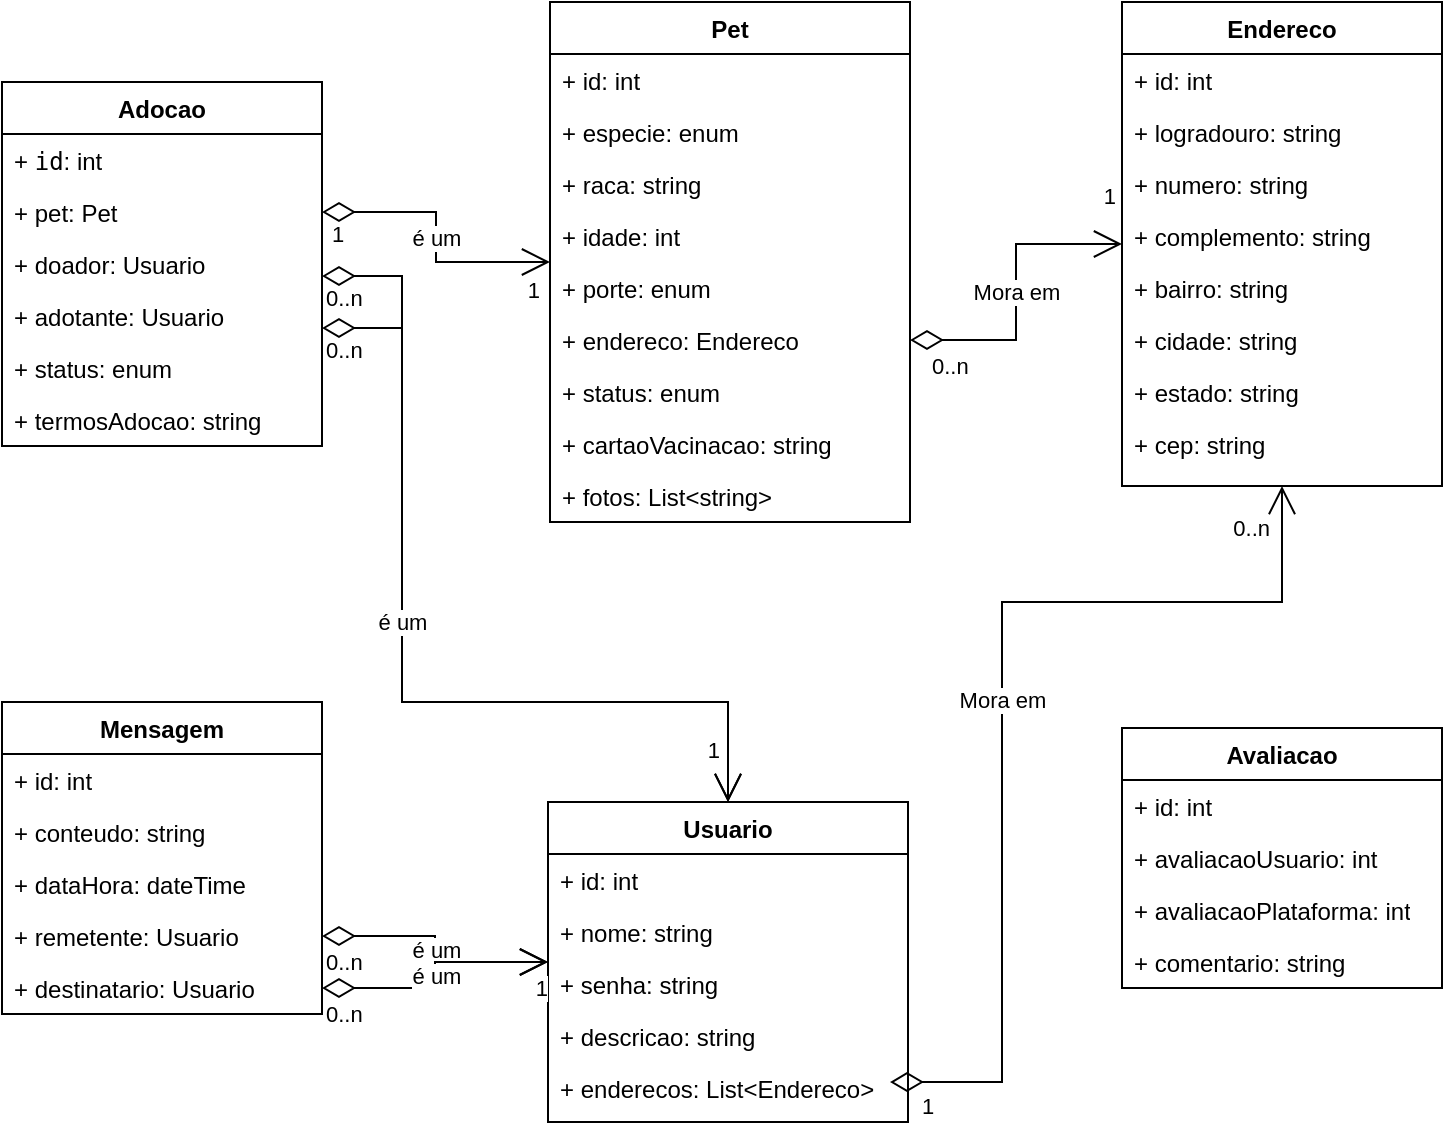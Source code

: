<mxfile version="24.4.0" type="github">
  <diagram id="C5RBs43oDa-KdzZeNtuy" name="Page-1">
    <mxGraphModel dx="1280" dy="870" grid="0" gridSize="10" guides="1" tooltips="1" connect="1" arrows="1" fold="1" page="0" pageScale="1" pageWidth="827" pageHeight="1169" math="0" shadow="0">
      <root>
        <mxCell id="WIyWlLk6GJQsqaUBKTNV-0" />
        <mxCell id="WIyWlLk6GJQsqaUBKTNV-1" parent="WIyWlLk6GJQsqaUBKTNV-0" />
        <mxCell id="zkfFHV4jXpPFQw0GAbJ--0" value="Usuario" style="swimlane;fontStyle=1;align=center;verticalAlign=top;childLayout=stackLayout;horizontal=1;startSize=26;horizontalStack=0;resizeParent=1;resizeLast=0;collapsible=1;marginBottom=0;rounded=0;shadow=0;strokeWidth=1;" parent="WIyWlLk6GJQsqaUBKTNV-1" vertex="1">
          <mxGeometry x="233" y="360" width="180" height="160" as="geometry">
            <mxRectangle x="230" y="140" width="160" height="26" as="alternateBounds" />
          </mxGeometry>
        </mxCell>
        <mxCell id="3O8Tj7x18WGqm1z1OIsx-7" value="&lt;div&gt;+ id: int&lt;/div&gt;" style="text;strokeColor=none;fillColor=none;align=left;verticalAlign=top;spacingLeft=4;spacingRight=4;overflow=hidden;rotatable=0;points=[[0,0.5],[1,0.5]];portConstraint=eastwest;whiteSpace=wrap;html=1;" vertex="1" parent="zkfFHV4jXpPFQw0GAbJ--0">
          <mxGeometry y="26" width="180" height="26" as="geometry" />
        </mxCell>
        <mxCell id="3O8Tj7x18WGqm1z1OIsx-6" value="+ nome: string" style="text;strokeColor=none;fillColor=none;align=left;verticalAlign=top;spacingLeft=4;spacingRight=4;overflow=hidden;rotatable=0;points=[[0,0.5],[1,0.5]];portConstraint=eastwest;whiteSpace=wrap;html=1;" vertex="1" parent="zkfFHV4jXpPFQw0GAbJ--0">
          <mxGeometry y="52" width="180" height="26" as="geometry" />
        </mxCell>
        <mxCell id="3O8Tj7x18WGqm1z1OIsx-5" value="+ senha: string" style="text;strokeColor=none;fillColor=none;align=left;verticalAlign=top;spacingLeft=4;spacingRight=4;overflow=hidden;rotatable=0;points=[[0,0.5],[1,0.5]];portConstraint=eastwest;whiteSpace=wrap;html=1;" vertex="1" parent="zkfFHV4jXpPFQw0GAbJ--0">
          <mxGeometry y="78" width="180" height="26" as="geometry" />
        </mxCell>
        <mxCell id="3O8Tj7x18WGqm1z1OIsx-9" value="+ descricao: string" style="text;strokeColor=none;fillColor=none;align=left;verticalAlign=top;spacingLeft=4;spacingRight=4;overflow=hidden;rotatable=0;points=[[0,0.5],[1,0.5]];portConstraint=eastwest;whiteSpace=wrap;html=1;" vertex="1" parent="zkfFHV4jXpPFQw0GAbJ--0">
          <mxGeometry y="104" width="180" height="26" as="geometry" />
        </mxCell>
        <mxCell id="3O8Tj7x18WGqm1z1OIsx-14" value="+ enderecos: List&amp;lt;Endereco&amp;gt;" style="text;strokeColor=none;fillColor=none;align=left;verticalAlign=top;spacingLeft=4;spacingRight=4;overflow=hidden;rotatable=0;points=[[0,0.5],[1,0.5]];portConstraint=eastwest;whiteSpace=wrap;html=1;" vertex="1" parent="zkfFHV4jXpPFQw0GAbJ--0">
          <mxGeometry y="130" width="180" height="26" as="geometry" />
        </mxCell>
        <mxCell id="zkfFHV4jXpPFQw0GAbJ--17" value="Endereco" style="swimlane;fontStyle=1;align=center;verticalAlign=top;childLayout=stackLayout;horizontal=1;startSize=26;horizontalStack=0;resizeParent=1;resizeLast=0;collapsible=1;marginBottom=0;rounded=0;shadow=0;strokeWidth=1;" parent="WIyWlLk6GJQsqaUBKTNV-1" vertex="1">
          <mxGeometry x="520" y="-40" width="160" height="242" as="geometry">
            <mxRectangle x="550" y="140" width="160" height="26" as="alternateBounds" />
          </mxGeometry>
        </mxCell>
        <mxCell id="3O8Tj7x18WGqm1z1OIsx-15" value="+ id: int" style="text;strokeColor=none;fillColor=none;align=left;verticalAlign=top;spacingLeft=4;spacingRight=4;overflow=hidden;rotatable=0;points=[[0,0.5],[1,0.5]];portConstraint=eastwest;whiteSpace=wrap;html=1;" vertex="1" parent="zkfFHV4jXpPFQw0GAbJ--17">
          <mxGeometry y="26" width="160" height="26" as="geometry" />
        </mxCell>
        <mxCell id="3O8Tj7x18WGqm1z1OIsx-16" value="+ logradouro: string" style="text;strokeColor=none;fillColor=none;align=left;verticalAlign=top;spacingLeft=4;spacingRight=4;overflow=hidden;rotatable=0;points=[[0,0.5],[1,0.5]];portConstraint=eastwest;whiteSpace=wrap;html=1;" vertex="1" parent="zkfFHV4jXpPFQw0GAbJ--17">
          <mxGeometry y="52" width="160" height="26" as="geometry" />
        </mxCell>
        <mxCell id="3O8Tj7x18WGqm1z1OIsx-17" value="+ numero: string" style="text;strokeColor=none;fillColor=none;align=left;verticalAlign=top;spacingLeft=4;spacingRight=4;overflow=hidden;rotatable=0;points=[[0,0.5],[1,0.5]];portConstraint=eastwest;whiteSpace=wrap;html=1;" vertex="1" parent="zkfFHV4jXpPFQw0GAbJ--17">
          <mxGeometry y="78" width="160" height="26" as="geometry" />
        </mxCell>
        <mxCell id="3O8Tj7x18WGqm1z1OIsx-18" value="+ complemento: string" style="text;strokeColor=none;fillColor=none;align=left;verticalAlign=top;spacingLeft=4;spacingRight=4;overflow=hidden;rotatable=0;points=[[0,0.5],[1,0.5]];portConstraint=eastwest;whiteSpace=wrap;html=1;" vertex="1" parent="zkfFHV4jXpPFQw0GAbJ--17">
          <mxGeometry y="104" width="160" height="26" as="geometry" />
        </mxCell>
        <mxCell id="3O8Tj7x18WGqm1z1OIsx-19" value="+ bairro: string" style="text;strokeColor=none;fillColor=none;align=left;verticalAlign=top;spacingLeft=4;spacingRight=4;overflow=hidden;rotatable=0;points=[[0,0.5],[1,0.5]];portConstraint=eastwest;whiteSpace=wrap;html=1;" vertex="1" parent="zkfFHV4jXpPFQw0GAbJ--17">
          <mxGeometry y="130" width="160" height="26" as="geometry" />
        </mxCell>
        <mxCell id="3O8Tj7x18WGqm1z1OIsx-20" value="+ cidade: string" style="text;strokeColor=none;fillColor=none;align=left;verticalAlign=top;spacingLeft=4;spacingRight=4;overflow=hidden;rotatable=0;points=[[0,0.5],[1,0.5]];portConstraint=eastwest;whiteSpace=wrap;html=1;" vertex="1" parent="zkfFHV4jXpPFQw0GAbJ--17">
          <mxGeometry y="156" width="160" height="26" as="geometry" />
        </mxCell>
        <mxCell id="3O8Tj7x18WGqm1z1OIsx-21" value="+ estado: string" style="text;strokeColor=none;fillColor=none;align=left;verticalAlign=top;spacingLeft=4;spacingRight=4;overflow=hidden;rotatable=0;points=[[0,0.5],[1,0.5]];portConstraint=eastwest;whiteSpace=wrap;html=1;" vertex="1" parent="zkfFHV4jXpPFQw0GAbJ--17">
          <mxGeometry y="182" width="160" height="26" as="geometry" />
        </mxCell>
        <mxCell id="3O8Tj7x18WGqm1z1OIsx-22" value="+ cep: string" style="text;strokeColor=none;fillColor=none;align=left;verticalAlign=top;spacingLeft=4;spacingRight=4;overflow=hidden;rotatable=0;points=[[0,0.5],[1,0.5]];portConstraint=eastwest;whiteSpace=wrap;html=1;" vertex="1" parent="zkfFHV4jXpPFQw0GAbJ--17">
          <mxGeometry y="208" width="160" height="26" as="geometry" />
        </mxCell>
        <mxCell id="3O8Tj7x18WGqm1z1OIsx-11" value="Mora em" style="endArrow=open;html=1;endSize=12;startArrow=diamondThin;startSize=14;startFill=0;edgeStyle=orthogonalEdgeStyle;rounded=0;exitX=0.95;exitY=0.385;exitDx=0;exitDy=0;exitPerimeter=0;" edge="1" parent="WIyWlLk6GJQsqaUBKTNV-1" source="3O8Tj7x18WGqm1z1OIsx-14" target="zkfFHV4jXpPFQw0GAbJ--17">
          <mxGeometry relative="1" as="geometry">
            <mxPoint x="360" y="280" as="sourcePoint" />
            <mxPoint x="520" y="280" as="targetPoint" />
            <Array as="points">
              <mxPoint x="460" y="500" />
              <mxPoint x="460" y="260" />
              <mxPoint x="600" y="260" />
            </Array>
          </mxGeometry>
        </mxCell>
        <mxCell id="3O8Tj7x18WGqm1z1OIsx-12" value="1" style="edgeLabel;resizable=0;html=1;align=left;verticalAlign=top;" connectable="0" vertex="1" parent="3O8Tj7x18WGqm1z1OIsx-11">
          <mxGeometry x="-1" relative="1" as="geometry">
            <mxPoint x="14" y="-1" as="offset" />
          </mxGeometry>
        </mxCell>
        <mxCell id="3O8Tj7x18WGqm1z1OIsx-13" value="&lt;div&gt;0..n&lt;/div&gt;" style="edgeLabel;resizable=0;html=1;align=right;verticalAlign=top;" connectable="0" vertex="1" parent="3O8Tj7x18WGqm1z1OIsx-11">
          <mxGeometry x="1" relative="1" as="geometry">
            <mxPoint x="-6" y="8" as="offset" />
          </mxGeometry>
        </mxCell>
        <mxCell id="3O8Tj7x18WGqm1z1OIsx-23" value="Pet" style="swimlane;fontStyle=1;align=center;verticalAlign=top;childLayout=stackLayout;horizontal=1;startSize=26;horizontalStack=0;resizeParent=1;resizeParentMax=0;resizeLast=0;collapsible=1;marginBottom=0;whiteSpace=wrap;html=1;" vertex="1" parent="WIyWlLk6GJQsqaUBKTNV-1">
          <mxGeometry x="234" y="-40" width="180" height="260" as="geometry" />
        </mxCell>
        <mxCell id="3O8Tj7x18WGqm1z1OIsx-24" value="+ id: int" style="text;strokeColor=none;fillColor=none;align=left;verticalAlign=top;spacingLeft=4;spacingRight=4;overflow=hidden;rotatable=0;points=[[0,0.5],[1,0.5]];portConstraint=eastwest;whiteSpace=wrap;html=1;" vertex="1" parent="3O8Tj7x18WGqm1z1OIsx-23">
          <mxGeometry y="26" width="180" height="26" as="geometry" />
        </mxCell>
        <mxCell id="3O8Tj7x18WGqm1z1OIsx-27" value="+ especie: enum" style="text;strokeColor=none;fillColor=none;align=left;verticalAlign=top;spacingLeft=4;spacingRight=4;overflow=hidden;rotatable=0;points=[[0,0.5],[1,0.5]];portConstraint=eastwest;whiteSpace=wrap;html=1;" vertex="1" parent="3O8Tj7x18WGqm1z1OIsx-23">
          <mxGeometry y="52" width="180" height="26" as="geometry" />
        </mxCell>
        <mxCell id="3O8Tj7x18WGqm1z1OIsx-28" value="+ raca: string" style="text;strokeColor=none;fillColor=none;align=left;verticalAlign=top;spacingLeft=4;spacingRight=4;overflow=hidden;rotatable=0;points=[[0,0.5],[1,0.5]];portConstraint=eastwest;whiteSpace=wrap;html=1;" vertex="1" parent="3O8Tj7x18WGqm1z1OIsx-23">
          <mxGeometry y="78" width="180" height="26" as="geometry" />
        </mxCell>
        <mxCell id="3O8Tj7x18WGqm1z1OIsx-29" value="+ idade: int" style="text;strokeColor=none;fillColor=none;align=left;verticalAlign=top;spacingLeft=4;spacingRight=4;overflow=hidden;rotatable=0;points=[[0,0.5],[1,0.5]];portConstraint=eastwest;whiteSpace=wrap;html=1;" vertex="1" parent="3O8Tj7x18WGqm1z1OIsx-23">
          <mxGeometry y="104" width="180" height="26" as="geometry" />
        </mxCell>
        <mxCell id="3O8Tj7x18WGqm1z1OIsx-30" value="+ porte: enum" style="text;strokeColor=none;fillColor=none;align=left;verticalAlign=top;spacingLeft=4;spacingRight=4;overflow=hidden;rotatable=0;points=[[0,0.5],[1,0.5]];portConstraint=eastwest;whiteSpace=wrap;html=1;" vertex="1" parent="3O8Tj7x18WGqm1z1OIsx-23">
          <mxGeometry y="130" width="180" height="26" as="geometry" />
        </mxCell>
        <mxCell id="3O8Tj7x18WGqm1z1OIsx-31" value="+ endereco: Endereco" style="text;strokeColor=none;fillColor=none;align=left;verticalAlign=top;spacingLeft=4;spacingRight=4;overflow=hidden;rotatable=0;points=[[0,0.5],[1,0.5]];portConstraint=eastwest;whiteSpace=wrap;html=1;" vertex="1" parent="3O8Tj7x18WGqm1z1OIsx-23">
          <mxGeometry y="156" width="180" height="26" as="geometry" />
        </mxCell>
        <mxCell id="3O8Tj7x18WGqm1z1OIsx-35" value="+ status: enum" style="text;strokeColor=none;fillColor=none;align=left;verticalAlign=top;spacingLeft=4;spacingRight=4;overflow=hidden;rotatable=0;points=[[0,0.5],[1,0.5]];portConstraint=eastwest;whiteSpace=wrap;html=1;" vertex="1" parent="3O8Tj7x18WGqm1z1OIsx-23">
          <mxGeometry y="182" width="180" height="26" as="geometry" />
        </mxCell>
        <mxCell id="3O8Tj7x18WGqm1z1OIsx-36" value="+ cartaoVacinacao: string" style="text;strokeColor=none;fillColor=none;align=left;verticalAlign=top;spacingLeft=4;spacingRight=4;overflow=hidden;rotatable=0;points=[[0,0.5],[1,0.5]];portConstraint=eastwest;whiteSpace=wrap;html=1;" vertex="1" parent="3O8Tj7x18WGqm1z1OIsx-23">
          <mxGeometry y="208" width="180" height="26" as="geometry" />
        </mxCell>
        <mxCell id="3O8Tj7x18WGqm1z1OIsx-37" value="+ fotos: List&amp;lt;string&amp;gt;" style="text;strokeColor=none;fillColor=none;align=left;verticalAlign=top;spacingLeft=4;spacingRight=4;overflow=hidden;rotatable=0;points=[[0,0.5],[1,0.5]];portConstraint=eastwest;whiteSpace=wrap;html=1;" vertex="1" parent="3O8Tj7x18WGqm1z1OIsx-23">
          <mxGeometry y="234" width="180" height="26" as="geometry" />
        </mxCell>
        <mxCell id="3O8Tj7x18WGqm1z1OIsx-32" value="Mora em" style="endArrow=open;html=1;endSize=12;startArrow=diamondThin;startSize=14;startFill=0;edgeStyle=orthogonalEdgeStyle;rounded=0;" edge="1" parent="WIyWlLk6GJQsqaUBKTNV-1" source="3O8Tj7x18WGqm1z1OIsx-31" target="zkfFHV4jXpPFQw0GAbJ--17">
          <mxGeometry relative="1" as="geometry">
            <mxPoint x="330" y="390" as="sourcePoint" />
            <mxPoint x="490" y="390" as="targetPoint" />
          </mxGeometry>
        </mxCell>
        <mxCell id="3O8Tj7x18WGqm1z1OIsx-33" value="0..n" style="edgeLabel;resizable=0;html=1;align=left;verticalAlign=top;" connectable="0" vertex="1" parent="3O8Tj7x18WGqm1z1OIsx-32">
          <mxGeometry x="-1" relative="1" as="geometry">
            <mxPoint x="9" as="offset" />
          </mxGeometry>
        </mxCell>
        <mxCell id="3O8Tj7x18WGqm1z1OIsx-34" value="1" style="edgeLabel;resizable=0;html=1;align=right;verticalAlign=top;" connectable="0" vertex="1" parent="3O8Tj7x18WGqm1z1OIsx-32">
          <mxGeometry x="1" relative="1" as="geometry">
            <mxPoint x="-3" y="-37" as="offset" />
          </mxGeometry>
        </mxCell>
        <mxCell id="3O8Tj7x18WGqm1z1OIsx-38" value="Adocao" style="swimlane;fontStyle=1;align=center;verticalAlign=top;childLayout=stackLayout;horizontal=1;startSize=26;horizontalStack=0;resizeParent=1;resizeParentMax=0;resizeLast=0;collapsible=1;marginBottom=0;whiteSpace=wrap;html=1;" vertex="1" parent="WIyWlLk6GJQsqaUBKTNV-1">
          <mxGeometry x="-40" width="160" height="182" as="geometry" />
        </mxCell>
        <mxCell id="3O8Tj7x18WGqm1z1OIsx-39" value="+&amp;nbsp;&lt;code&gt;id&lt;/code&gt;: int" style="text;strokeColor=none;fillColor=none;align=left;verticalAlign=top;spacingLeft=4;spacingRight=4;overflow=hidden;rotatable=0;points=[[0,0.5],[1,0.5]];portConstraint=eastwest;whiteSpace=wrap;html=1;" vertex="1" parent="3O8Tj7x18WGqm1z1OIsx-38">
          <mxGeometry y="26" width="160" height="26" as="geometry" />
        </mxCell>
        <mxCell id="3O8Tj7x18WGqm1z1OIsx-42" value="+ pet: Pet" style="text;strokeColor=none;fillColor=none;align=left;verticalAlign=top;spacingLeft=4;spacingRight=4;overflow=hidden;rotatable=0;points=[[0,0.5],[1,0.5]];portConstraint=eastwest;whiteSpace=wrap;html=1;" vertex="1" parent="3O8Tj7x18WGqm1z1OIsx-38">
          <mxGeometry y="52" width="160" height="26" as="geometry" />
        </mxCell>
        <mxCell id="3O8Tj7x18WGqm1z1OIsx-43" value="+ doador: Usuario" style="text;strokeColor=none;fillColor=none;align=left;verticalAlign=top;spacingLeft=4;spacingRight=4;overflow=hidden;rotatable=0;points=[[0,0.5],[1,0.5]];portConstraint=eastwest;whiteSpace=wrap;html=1;" vertex="1" parent="3O8Tj7x18WGqm1z1OIsx-38">
          <mxGeometry y="78" width="160" height="26" as="geometry" />
        </mxCell>
        <mxCell id="3O8Tj7x18WGqm1z1OIsx-44" value="+ adotante: Usuario" style="text;strokeColor=none;fillColor=none;align=left;verticalAlign=top;spacingLeft=4;spacingRight=4;overflow=hidden;rotatable=0;points=[[0,0.5],[1,0.5]];portConstraint=eastwest;whiteSpace=wrap;html=1;" vertex="1" parent="3O8Tj7x18WGqm1z1OIsx-38">
          <mxGeometry y="104" width="160" height="26" as="geometry" />
        </mxCell>
        <mxCell id="3O8Tj7x18WGqm1z1OIsx-45" value="+ status: enum" style="text;strokeColor=none;fillColor=none;align=left;verticalAlign=top;spacingLeft=4;spacingRight=4;overflow=hidden;rotatable=0;points=[[0,0.5],[1,0.5]];portConstraint=eastwest;whiteSpace=wrap;html=1;" vertex="1" parent="3O8Tj7x18WGqm1z1OIsx-38">
          <mxGeometry y="130" width="160" height="26" as="geometry" />
        </mxCell>
        <mxCell id="3O8Tj7x18WGqm1z1OIsx-46" value="+ termosAdocao: string" style="text;strokeColor=none;fillColor=none;align=left;verticalAlign=top;spacingLeft=4;spacingRight=4;overflow=hidden;rotatable=0;points=[[0,0.5],[1,0.5]];portConstraint=eastwest;whiteSpace=wrap;html=1;" vertex="1" parent="3O8Tj7x18WGqm1z1OIsx-38">
          <mxGeometry y="156" width="160" height="26" as="geometry" />
        </mxCell>
        <mxCell id="3O8Tj7x18WGqm1z1OIsx-47" value="é um" style="endArrow=open;html=1;endSize=12;startArrow=diamondThin;startSize=14;startFill=0;edgeStyle=orthogonalEdgeStyle;rounded=0;" edge="1" parent="WIyWlLk6GJQsqaUBKTNV-1" source="3O8Tj7x18WGqm1z1OIsx-44" target="zkfFHV4jXpPFQw0GAbJ--0">
          <mxGeometry x="-0.15" relative="1" as="geometry">
            <mxPoint x="80" y="290" as="sourcePoint" />
            <mxPoint x="240" y="290" as="targetPoint" />
            <Array as="points">
              <mxPoint x="160" y="123" />
              <mxPoint x="160" y="310" />
              <mxPoint x="323" y="310" />
            </Array>
            <mxPoint as="offset" />
          </mxGeometry>
        </mxCell>
        <mxCell id="3O8Tj7x18WGqm1z1OIsx-48" value="0..n" style="edgeLabel;resizable=0;html=1;align=left;verticalAlign=top;" connectable="0" vertex="1" parent="3O8Tj7x18WGqm1z1OIsx-47">
          <mxGeometry x="-1" relative="1" as="geometry">
            <mxPoint y="-2" as="offset" />
          </mxGeometry>
        </mxCell>
        <mxCell id="3O8Tj7x18WGqm1z1OIsx-50" value="é um" style="endArrow=open;html=1;endSize=12;startArrow=diamondThin;startSize=14;startFill=0;edgeStyle=orthogonalEdgeStyle;rounded=0;" edge="1" parent="WIyWlLk6GJQsqaUBKTNV-1" source="3O8Tj7x18WGqm1z1OIsx-43" target="zkfFHV4jXpPFQw0GAbJ--0">
          <mxGeometry x="-0.086" relative="1" as="geometry">
            <mxPoint x="80" y="290" as="sourcePoint" />
            <mxPoint x="240" y="290" as="targetPoint" />
            <Array as="points">
              <mxPoint x="160" y="97" />
              <mxPoint x="160" y="310" />
              <mxPoint x="323" y="310" />
            </Array>
            <mxPoint as="offset" />
          </mxGeometry>
        </mxCell>
        <mxCell id="3O8Tj7x18WGqm1z1OIsx-51" value="0..n" style="edgeLabel;resizable=0;html=1;align=left;verticalAlign=top;" connectable="0" vertex="1" parent="3O8Tj7x18WGqm1z1OIsx-50">
          <mxGeometry x="-1" relative="1" as="geometry">
            <mxPoint y="-2" as="offset" />
          </mxGeometry>
        </mxCell>
        <mxCell id="3O8Tj7x18WGqm1z1OIsx-52" value="1" style="edgeLabel;resizable=0;html=1;align=right;verticalAlign=top;" connectable="0" vertex="1" parent="3O8Tj7x18WGqm1z1OIsx-50">
          <mxGeometry x="1" relative="1" as="geometry">
            <mxPoint x="-4" y="-39" as="offset" />
          </mxGeometry>
        </mxCell>
        <mxCell id="3O8Tj7x18WGqm1z1OIsx-53" value="é um" style="endArrow=open;html=1;endSize=12;startArrow=diamondThin;startSize=14;startFill=0;edgeStyle=orthogonalEdgeStyle;rounded=0;" edge="1" parent="WIyWlLk6GJQsqaUBKTNV-1" source="3O8Tj7x18WGqm1z1OIsx-42" target="3O8Tj7x18WGqm1z1OIsx-23">
          <mxGeometry relative="1" as="geometry">
            <mxPoint x="80" y="290" as="sourcePoint" />
            <mxPoint x="240" y="290" as="targetPoint" />
          </mxGeometry>
        </mxCell>
        <mxCell id="3O8Tj7x18WGqm1z1OIsx-54" value="&lt;div&gt;1&lt;/div&gt;" style="edgeLabel;resizable=0;html=1;align=left;verticalAlign=top;" connectable="0" vertex="1" parent="3O8Tj7x18WGqm1z1OIsx-53">
          <mxGeometry x="-1" relative="1" as="geometry">
            <mxPoint x="3" y="-2" as="offset" />
          </mxGeometry>
        </mxCell>
        <mxCell id="3O8Tj7x18WGqm1z1OIsx-55" value="1" style="edgeLabel;resizable=0;html=1;align=right;verticalAlign=top;" connectable="0" vertex="1" parent="3O8Tj7x18WGqm1z1OIsx-53">
          <mxGeometry x="1" relative="1" as="geometry">
            <mxPoint x="-5" y="1" as="offset" />
          </mxGeometry>
        </mxCell>
        <mxCell id="3O8Tj7x18WGqm1z1OIsx-56" value="Mensagem" style="swimlane;fontStyle=1;align=center;verticalAlign=top;childLayout=stackLayout;horizontal=1;startSize=26;horizontalStack=0;resizeParent=1;resizeParentMax=0;resizeLast=0;collapsible=1;marginBottom=0;whiteSpace=wrap;html=1;" vertex="1" parent="WIyWlLk6GJQsqaUBKTNV-1">
          <mxGeometry x="-40" y="310" width="160" height="156" as="geometry" />
        </mxCell>
        <mxCell id="3O8Tj7x18WGqm1z1OIsx-57" value="+ id: int" style="text;strokeColor=none;fillColor=none;align=left;verticalAlign=top;spacingLeft=4;spacingRight=4;overflow=hidden;rotatable=0;points=[[0,0.5],[1,0.5]];portConstraint=eastwest;whiteSpace=wrap;html=1;" vertex="1" parent="3O8Tj7x18WGqm1z1OIsx-56">
          <mxGeometry y="26" width="160" height="26" as="geometry" />
        </mxCell>
        <mxCell id="3O8Tj7x18WGqm1z1OIsx-60" value="+ conteudo: string" style="text;strokeColor=none;fillColor=none;align=left;verticalAlign=top;spacingLeft=4;spacingRight=4;overflow=hidden;rotatable=0;points=[[0,0.5],[1,0.5]];portConstraint=eastwest;whiteSpace=wrap;html=1;" vertex="1" parent="3O8Tj7x18WGqm1z1OIsx-56">
          <mxGeometry y="52" width="160" height="26" as="geometry" />
        </mxCell>
        <mxCell id="3O8Tj7x18WGqm1z1OIsx-61" value="+ dataHora: dateTime" style="text;strokeColor=none;fillColor=none;align=left;verticalAlign=top;spacingLeft=4;spacingRight=4;overflow=hidden;rotatable=0;points=[[0,0.5],[1,0.5]];portConstraint=eastwest;whiteSpace=wrap;html=1;" vertex="1" parent="3O8Tj7x18WGqm1z1OIsx-56">
          <mxGeometry y="78" width="160" height="26" as="geometry" />
        </mxCell>
        <mxCell id="3O8Tj7x18WGqm1z1OIsx-62" value="+ remetente: Usuario" style="text;strokeColor=none;fillColor=none;align=left;verticalAlign=top;spacingLeft=4;spacingRight=4;overflow=hidden;rotatable=0;points=[[0,0.5],[1,0.5]];portConstraint=eastwest;whiteSpace=wrap;html=1;" vertex="1" parent="3O8Tj7x18WGqm1z1OIsx-56">
          <mxGeometry y="104" width="160" height="26" as="geometry" />
        </mxCell>
        <mxCell id="3O8Tj7x18WGqm1z1OIsx-63" value="+ destinatario: Usuario" style="text;strokeColor=none;fillColor=none;align=left;verticalAlign=top;spacingLeft=4;spacingRight=4;overflow=hidden;rotatable=0;points=[[0,0.5],[1,0.5]];portConstraint=eastwest;whiteSpace=wrap;html=1;" vertex="1" parent="3O8Tj7x18WGqm1z1OIsx-56">
          <mxGeometry y="130" width="160" height="26" as="geometry" />
        </mxCell>
        <mxCell id="3O8Tj7x18WGqm1z1OIsx-64" value="é um" style="endArrow=open;html=1;endSize=12;startArrow=diamondThin;startSize=14;startFill=0;edgeStyle=orthogonalEdgeStyle;rounded=0;" edge="1" parent="WIyWlLk6GJQsqaUBKTNV-1" source="3O8Tj7x18WGqm1z1OIsx-62" target="zkfFHV4jXpPFQw0GAbJ--0">
          <mxGeometry relative="1" as="geometry">
            <mxPoint x="130" y="520" as="sourcePoint" />
            <mxPoint x="290" y="520" as="targetPoint" />
          </mxGeometry>
        </mxCell>
        <mxCell id="3O8Tj7x18WGqm1z1OIsx-65" value="0..n" style="edgeLabel;resizable=0;html=1;align=left;verticalAlign=top;" connectable="0" vertex="1" parent="3O8Tj7x18WGqm1z1OIsx-64">
          <mxGeometry x="-1" relative="1" as="geometry" />
        </mxCell>
        <mxCell id="3O8Tj7x18WGqm1z1OIsx-66" value="1" style="edgeLabel;resizable=0;html=1;align=right;verticalAlign=top;" connectable="0" vertex="1" parent="3O8Tj7x18WGqm1z1OIsx-64">
          <mxGeometry x="1" relative="1" as="geometry" />
        </mxCell>
        <mxCell id="3O8Tj7x18WGqm1z1OIsx-67" value="é um" style="endArrow=open;html=1;endSize=12;startArrow=diamondThin;startSize=14;startFill=0;edgeStyle=orthogonalEdgeStyle;rounded=0;" edge="1" parent="WIyWlLk6GJQsqaUBKTNV-1" source="3O8Tj7x18WGqm1z1OIsx-63" target="zkfFHV4jXpPFQw0GAbJ--0">
          <mxGeometry relative="1" as="geometry">
            <mxPoint x="130" y="520" as="sourcePoint" />
            <mxPoint x="290" y="520" as="targetPoint" />
          </mxGeometry>
        </mxCell>
        <mxCell id="3O8Tj7x18WGqm1z1OIsx-68" value="0..n" style="edgeLabel;resizable=0;html=1;align=left;verticalAlign=top;" connectable="0" vertex="1" parent="3O8Tj7x18WGqm1z1OIsx-67">
          <mxGeometry x="-1" relative="1" as="geometry" />
        </mxCell>
        <mxCell id="3O8Tj7x18WGqm1z1OIsx-69" value="1" style="edgeLabel;resizable=0;html=1;align=right;verticalAlign=top;" connectable="0" vertex="1" parent="3O8Tj7x18WGqm1z1OIsx-67">
          <mxGeometry x="1" relative="1" as="geometry" />
        </mxCell>
        <mxCell id="3O8Tj7x18WGqm1z1OIsx-70" value="Avaliacao" style="swimlane;fontStyle=1;align=center;verticalAlign=top;childLayout=stackLayout;horizontal=1;startSize=26;horizontalStack=0;resizeParent=1;resizeParentMax=0;resizeLast=0;collapsible=1;marginBottom=0;whiteSpace=wrap;html=1;" vertex="1" parent="WIyWlLk6GJQsqaUBKTNV-1">
          <mxGeometry x="520" y="323" width="160" height="130" as="geometry" />
        </mxCell>
        <mxCell id="3O8Tj7x18WGqm1z1OIsx-71" value="+ id: int" style="text;strokeColor=none;fillColor=none;align=left;verticalAlign=top;spacingLeft=4;spacingRight=4;overflow=hidden;rotatable=0;points=[[0,0.5],[1,0.5]];portConstraint=eastwest;whiteSpace=wrap;html=1;" vertex="1" parent="3O8Tj7x18WGqm1z1OIsx-70">
          <mxGeometry y="26" width="160" height="26" as="geometry" />
        </mxCell>
        <mxCell id="3O8Tj7x18WGqm1z1OIsx-75" value="+ avaliacaoUsuario: int" style="text;strokeColor=none;fillColor=none;align=left;verticalAlign=top;spacingLeft=4;spacingRight=4;overflow=hidden;rotatable=0;points=[[0,0.5],[1,0.5]];portConstraint=eastwest;whiteSpace=wrap;html=1;" vertex="1" parent="3O8Tj7x18WGqm1z1OIsx-70">
          <mxGeometry y="52" width="160" height="26" as="geometry" />
        </mxCell>
        <mxCell id="3O8Tj7x18WGqm1z1OIsx-74" value="+ avaliacaoPlataforma: int" style="text;strokeColor=none;fillColor=none;align=left;verticalAlign=top;spacingLeft=4;spacingRight=4;overflow=hidden;rotatable=0;points=[[0,0.5],[1,0.5]];portConstraint=eastwest;whiteSpace=wrap;html=1;" vertex="1" parent="3O8Tj7x18WGqm1z1OIsx-70">
          <mxGeometry y="78" width="160" height="26" as="geometry" />
        </mxCell>
        <mxCell id="3O8Tj7x18WGqm1z1OIsx-76" value="+ comentario: string" style="text;strokeColor=none;fillColor=none;align=left;verticalAlign=top;spacingLeft=4;spacingRight=4;overflow=hidden;rotatable=0;points=[[0,0.5],[1,0.5]];portConstraint=eastwest;whiteSpace=wrap;html=1;" vertex="1" parent="3O8Tj7x18WGqm1z1OIsx-70">
          <mxGeometry y="104" width="160" height="26" as="geometry" />
        </mxCell>
      </root>
    </mxGraphModel>
  </diagram>
</mxfile>
